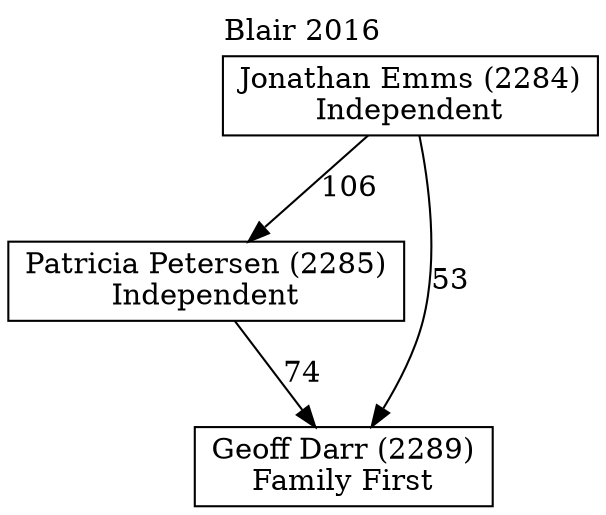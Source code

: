 // House preference flow
digraph "Geoff Darr (2289)_Blair_2016" {
	graph [label="Blair 2016" labelloc=t mclimit=10]
	node [shape=box]
	"Jonathan Emms (2284)" [label="Jonathan Emms (2284)
Independent"]
	"Patricia Petersen (2285)" [label="Patricia Petersen (2285)
Independent"]
	"Geoff Darr (2289)" [label="Geoff Darr (2289)
Family First"]
	"Jonathan Emms (2284)" -> "Geoff Darr (2289)" [label=53]
	"Patricia Petersen (2285)" -> "Geoff Darr (2289)" [label=74]
	"Jonathan Emms (2284)" -> "Patricia Petersen (2285)" [label=106]
}
